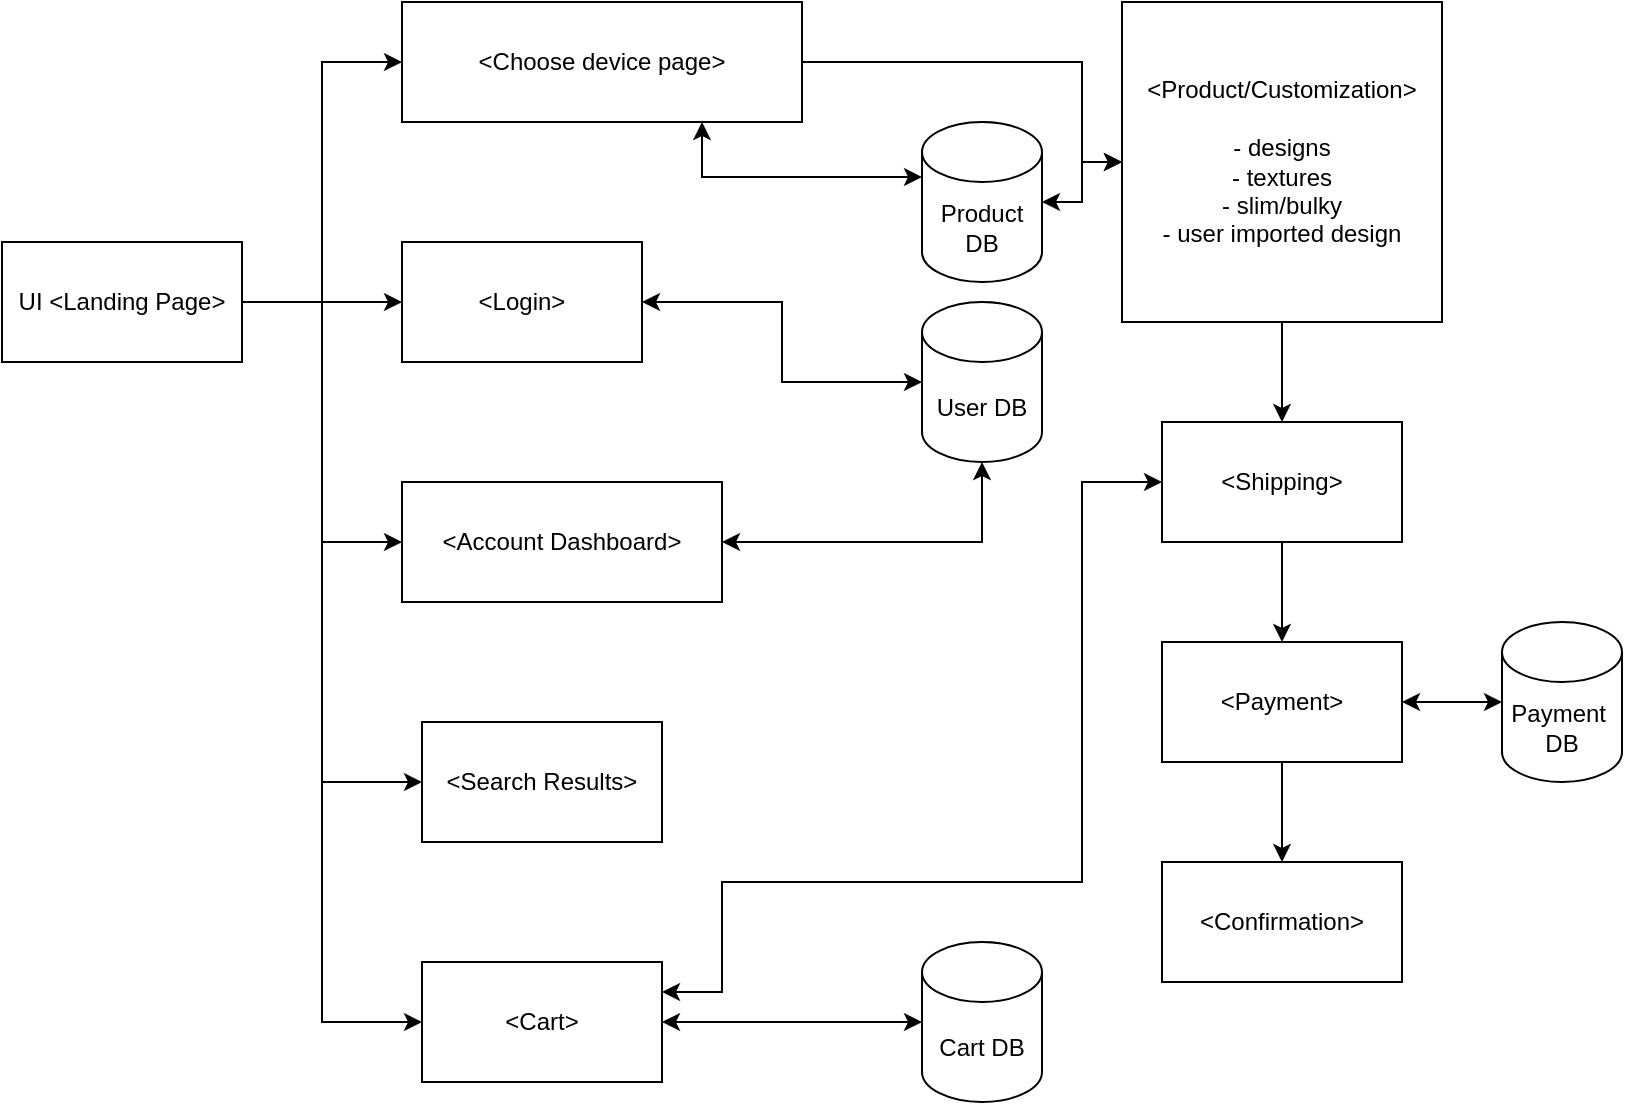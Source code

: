 <mxfile version="22.0.8" type="device">
  <diagram name="Page-1" id="MppusrqFC6pN8X1Cddnk">
    <mxGraphModel dx="1217" dy="897" grid="1" gridSize="10" guides="1" tooltips="1" connect="1" arrows="1" fold="1" page="1" pageScale="1" pageWidth="1400" pageHeight="850" math="0" shadow="0">
      <root>
        <mxCell id="0" />
        <mxCell id="1" parent="0" />
        <mxCell id="g_kcFrw5ImKOXgTKUrPx-5" style="edgeStyle=orthogonalEdgeStyle;rounded=0;orthogonalLoop=1;jettySize=auto;html=1;exitX=1;exitY=0.5;exitDx=0;exitDy=0;entryX=0;entryY=0.5;entryDx=0;entryDy=0;" edge="1" parent="1" source="bTB6B5CJKNhe1ytg13iO-5" target="bTB6B5CJKNhe1ytg13iO-7">
          <mxGeometry relative="1" as="geometry" />
        </mxCell>
        <mxCell id="g_kcFrw5ImKOXgTKUrPx-6" style="edgeStyle=orthogonalEdgeStyle;rounded=0;orthogonalLoop=1;jettySize=auto;html=1;exitX=1;exitY=0.5;exitDx=0;exitDy=0;entryX=0;entryY=0.5;entryDx=0;entryDy=0;" edge="1" parent="1" source="bTB6B5CJKNhe1ytg13iO-5" target="bTB6B5CJKNhe1ytg13iO-8">
          <mxGeometry relative="1" as="geometry" />
        </mxCell>
        <mxCell id="g_kcFrw5ImKOXgTKUrPx-8" style="edgeStyle=orthogonalEdgeStyle;rounded=0;orthogonalLoop=1;jettySize=auto;html=1;exitX=1;exitY=0.5;exitDx=0;exitDy=0;entryX=0;entryY=0.5;entryDx=0;entryDy=0;" edge="1" parent="1" source="bTB6B5CJKNhe1ytg13iO-5" target="bTB6B5CJKNhe1ytg13iO-24">
          <mxGeometry relative="1" as="geometry">
            <Array as="points">
              <mxPoint x="240" y="180" />
              <mxPoint x="240" y="420" />
            </Array>
          </mxGeometry>
        </mxCell>
        <mxCell id="g_kcFrw5ImKOXgTKUrPx-16" style="edgeStyle=orthogonalEdgeStyle;rounded=0;orthogonalLoop=1;jettySize=auto;html=1;exitX=1;exitY=0.5;exitDx=0;exitDy=0;entryX=0;entryY=0.5;entryDx=0;entryDy=0;" edge="1" parent="1" source="bTB6B5CJKNhe1ytg13iO-5" target="g_kcFrw5ImKOXgTKUrPx-1">
          <mxGeometry relative="1" as="geometry" />
        </mxCell>
        <mxCell id="g_kcFrw5ImKOXgTKUrPx-17" style="edgeStyle=orthogonalEdgeStyle;rounded=0;orthogonalLoop=1;jettySize=auto;html=1;exitX=1;exitY=0.5;exitDx=0;exitDy=0;entryX=0;entryY=0.5;entryDx=0;entryDy=0;" edge="1" parent="1" source="bTB6B5CJKNhe1ytg13iO-5" target="bTB6B5CJKNhe1ytg13iO-9">
          <mxGeometry relative="1" as="geometry">
            <Array as="points">
              <mxPoint x="240" y="180" />
              <mxPoint x="240" y="540" />
            </Array>
          </mxGeometry>
        </mxCell>
        <mxCell id="bTB6B5CJKNhe1ytg13iO-5" value="UI &amp;lt;Landing Page&amp;gt;" style="rounded=0;whiteSpace=wrap;html=1;" parent="1" vertex="1">
          <mxGeometry x="80" y="150" width="120" height="60" as="geometry" />
        </mxCell>
        <mxCell id="bTB6B5CJKNhe1ytg13iO-6" style="edgeStyle=orthogonalEdgeStyle;rounded=0;orthogonalLoop=1;jettySize=auto;html=1;exitX=1;exitY=0.5;exitDx=0;exitDy=0;entryX=0;entryY=0.5;entryDx=0;entryDy=0;" parent="1" source="bTB6B5CJKNhe1ytg13iO-7" target="bTB6B5CJKNhe1ytg13iO-18" edge="1">
          <mxGeometry relative="1" as="geometry">
            <Array as="points">
              <mxPoint x="620" y="60" />
              <mxPoint x="620" y="110" />
            </Array>
          </mxGeometry>
        </mxCell>
        <mxCell id="bTB6B5CJKNhe1ytg13iO-7" value="&amp;lt;Choose device page&amp;gt;" style="rounded=0;whiteSpace=wrap;html=1;" parent="1" vertex="1">
          <mxGeometry x="280" y="30" width="200" height="60" as="geometry" />
        </mxCell>
        <mxCell id="bTB6B5CJKNhe1ytg13iO-8" value="&amp;lt;Login&amp;gt;" style="rounded=0;whiteSpace=wrap;html=1;" parent="1" vertex="1">
          <mxGeometry x="280" y="150" width="120" height="60" as="geometry" />
        </mxCell>
        <mxCell id="g_kcFrw5ImKOXgTKUrPx-18" style="edgeStyle=orthogonalEdgeStyle;rounded=0;orthogonalLoop=1;jettySize=auto;html=1;exitX=1;exitY=0.25;exitDx=0;exitDy=0;entryX=0;entryY=0.5;entryDx=0;entryDy=0;startArrow=classic;startFill=1;" edge="1" parent="1" source="bTB6B5CJKNhe1ytg13iO-9" target="bTB6B5CJKNhe1ytg13iO-20">
          <mxGeometry relative="1" as="geometry">
            <Array as="points">
              <mxPoint x="440" y="525" />
              <mxPoint x="440" y="470" />
              <mxPoint x="620" y="470" />
              <mxPoint x="620" y="270" />
            </Array>
          </mxGeometry>
        </mxCell>
        <mxCell id="bTB6B5CJKNhe1ytg13iO-9" value="&amp;lt;Cart&amp;gt;" style="rounded=0;whiteSpace=wrap;html=1;" parent="1" vertex="1">
          <mxGeometry x="290" y="510" width="120" height="60" as="geometry" />
        </mxCell>
        <mxCell id="bTB6B5CJKNhe1ytg13iO-10" style="edgeStyle=orthogonalEdgeStyle;rounded=0;orthogonalLoop=1;jettySize=auto;html=1;exitX=0;exitY=0;exitDx=0;exitDy=27.5;exitPerimeter=0;entryX=0.75;entryY=1;entryDx=0;entryDy=0;startArrow=classic;startFill=1;" parent="1" source="bTB6B5CJKNhe1ytg13iO-12" target="bTB6B5CJKNhe1ytg13iO-7" edge="1">
          <mxGeometry relative="1" as="geometry" />
        </mxCell>
        <mxCell id="bTB6B5CJKNhe1ytg13iO-11" style="edgeStyle=orthogonalEdgeStyle;rounded=0;orthogonalLoop=1;jettySize=auto;html=1;exitX=1;exitY=0.5;exitDx=0;exitDy=0;exitPerimeter=0;entryX=0;entryY=0.5;entryDx=0;entryDy=0;startArrow=classic;startFill=1;" parent="1" source="bTB6B5CJKNhe1ytg13iO-12" target="bTB6B5CJKNhe1ytg13iO-18" edge="1">
          <mxGeometry relative="1" as="geometry" />
        </mxCell>
        <mxCell id="bTB6B5CJKNhe1ytg13iO-12" value="Product DB" style="shape=cylinder3;whiteSpace=wrap;html=1;boundedLbl=1;backgroundOutline=1;size=15;" parent="1" vertex="1">
          <mxGeometry x="540" y="90" width="60" height="80" as="geometry" />
        </mxCell>
        <mxCell id="bTB6B5CJKNhe1ytg13iO-13" style="edgeStyle=orthogonalEdgeStyle;rounded=0;orthogonalLoop=1;jettySize=auto;html=1;exitX=0;exitY=0.5;exitDx=0;exitDy=0;exitPerimeter=0;entryX=1;entryY=0.5;entryDx=0;entryDy=0;startArrow=classic;startFill=1;" parent="1" source="bTB6B5CJKNhe1ytg13iO-14" target="bTB6B5CJKNhe1ytg13iO-8" edge="1">
          <mxGeometry relative="1" as="geometry" />
        </mxCell>
        <mxCell id="bTB6B5CJKNhe1ytg13iO-14" value="User DB" style="shape=cylinder3;whiteSpace=wrap;html=1;boundedLbl=1;backgroundOutline=1;size=15;" parent="1" vertex="1">
          <mxGeometry x="540" y="180" width="60" height="80" as="geometry" />
        </mxCell>
        <mxCell id="bTB6B5CJKNhe1ytg13iO-15" style="edgeStyle=orthogonalEdgeStyle;rounded=0;orthogonalLoop=1;jettySize=auto;html=1;exitX=0;exitY=0.5;exitDx=0;exitDy=0;exitPerimeter=0;entryX=1;entryY=0.5;entryDx=0;entryDy=0;startArrow=classic;startFill=1;" parent="1" source="bTB6B5CJKNhe1ytg13iO-16" target="bTB6B5CJKNhe1ytg13iO-9" edge="1">
          <mxGeometry relative="1" as="geometry" />
        </mxCell>
        <mxCell id="bTB6B5CJKNhe1ytg13iO-16" value="Cart DB" style="shape=cylinder3;whiteSpace=wrap;html=1;boundedLbl=1;backgroundOutline=1;size=15;" parent="1" vertex="1">
          <mxGeometry x="540" y="500" width="60" height="80" as="geometry" />
        </mxCell>
        <mxCell id="bTB6B5CJKNhe1ytg13iO-17" style="edgeStyle=orthogonalEdgeStyle;rounded=0;orthogonalLoop=1;jettySize=auto;html=1;exitX=0.5;exitY=1;exitDx=0;exitDy=0;" parent="1" source="bTB6B5CJKNhe1ytg13iO-18" target="bTB6B5CJKNhe1ytg13iO-20" edge="1">
          <mxGeometry relative="1" as="geometry" />
        </mxCell>
        <mxCell id="bTB6B5CJKNhe1ytg13iO-18" value="&amp;lt;Product/Customization&amp;gt;&lt;br&gt;&lt;br&gt;- designs&lt;br&gt;- textures&lt;br&gt;- slim/bulky&lt;br&gt;- user imported design" style="whiteSpace=wrap;html=1;aspect=fixed;" parent="1" vertex="1">
          <mxGeometry x="640" y="30" width="160" height="160" as="geometry" />
        </mxCell>
        <mxCell id="bTB6B5CJKNhe1ytg13iO-19" style="edgeStyle=orthogonalEdgeStyle;rounded=0;orthogonalLoop=1;jettySize=auto;html=1;exitX=0.5;exitY=1;exitDx=0;exitDy=0;" parent="1" source="bTB6B5CJKNhe1ytg13iO-20" target="bTB6B5CJKNhe1ytg13iO-22" edge="1">
          <mxGeometry relative="1" as="geometry" />
        </mxCell>
        <mxCell id="bTB6B5CJKNhe1ytg13iO-20" value="&amp;lt;Shipping&amp;gt;" style="rounded=0;whiteSpace=wrap;html=1;" parent="1" vertex="1">
          <mxGeometry x="660" y="240" width="120" height="60" as="geometry" />
        </mxCell>
        <mxCell id="bTB6B5CJKNhe1ytg13iO-21" style="edgeStyle=orthogonalEdgeStyle;rounded=0;orthogonalLoop=1;jettySize=auto;html=1;exitX=0.5;exitY=1;exitDx=0;exitDy=0;entryX=0.5;entryY=0;entryDx=0;entryDy=0;" parent="1" source="bTB6B5CJKNhe1ytg13iO-22" target="bTB6B5CJKNhe1ytg13iO-23" edge="1">
          <mxGeometry relative="1" as="geometry" />
        </mxCell>
        <mxCell id="bTB6B5CJKNhe1ytg13iO-22" value="&amp;lt;Payment&amp;gt;" style="rounded=0;whiteSpace=wrap;html=1;" parent="1" vertex="1">
          <mxGeometry x="660" y="350" width="120" height="60" as="geometry" />
        </mxCell>
        <mxCell id="bTB6B5CJKNhe1ytg13iO-23" value="&amp;lt;Confirmation&amp;gt;" style="rounded=0;whiteSpace=wrap;html=1;" parent="1" vertex="1">
          <mxGeometry x="660" y="460" width="120" height="60" as="geometry" />
        </mxCell>
        <mxCell id="bTB6B5CJKNhe1ytg13iO-24" value="&amp;lt;Search Results&amp;gt;" style="rounded=0;whiteSpace=wrap;html=1;" parent="1" vertex="1">
          <mxGeometry x="290" y="390" width="120" height="60" as="geometry" />
        </mxCell>
        <mxCell id="g_kcFrw5ImKOXgTKUrPx-1" value="&amp;lt;Account Dashboard&amp;gt;" style="rounded=0;whiteSpace=wrap;html=1;" vertex="1" parent="1">
          <mxGeometry x="280" y="270" width="160" height="60" as="geometry" />
        </mxCell>
        <mxCell id="g_kcFrw5ImKOXgTKUrPx-15" style="edgeStyle=orthogonalEdgeStyle;rounded=0;orthogonalLoop=1;jettySize=auto;html=1;exitX=1;exitY=0.5;exitDx=0;exitDy=0;entryX=0.5;entryY=1;entryDx=0;entryDy=0;entryPerimeter=0;startArrow=classic;startFill=1;" edge="1" parent="1" source="g_kcFrw5ImKOXgTKUrPx-1" target="bTB6B5CJKNhe1ytg13iO-14">
          <mxGeometry relative="1" as="geometry" />
        </mxCell>
        <mxCell id="bhMN6y4wjaQTvD9z3X6t-1" value="Payment&amp;nbsp;&lt;br&gt;DB" style="shape=cylinder3;whiteSpace=wrap;html=1;boundedLbl=1;backgroundOutline=1;size=15;" parent="1" vertex="1">
          <mxGeometry x="830" y="340" width="60" height="80" as="geometry" />
        </mxCell>
        <mxCell id="g_kcFrw5ImKOXgTKUrPx-22" style="edgeStyle=orthogonalEdgeStyle;rounded=0;orthogonalLoop=1;jettySize=auto;html=1;exitX=1;exitY=0.5;exitDx=0;exitDy=0;entryX=0;entryY=0.5;entryDx=0;entryDy=0;entryPerimeter=0;startArrow=classic;startFill=1;" edge="1" parent="1" source="bTB6B5CJKNhe1ytg13iO-22" target="bhMN6y4wjaQTvD9z3X6t-1">
          <mxGeometry relative="1" as="geometry" />
        </mxCell>
      </root>
    </mxGraphModel>
  </diagram>
</mxfile>
